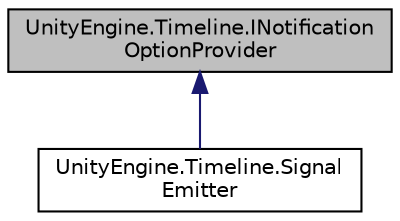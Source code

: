 digraph "UnityEngine.Timeline.INotificationOptionProvider"
{
 // LATEX_PDF_SIZE
  edge [fontname="Helvetica",fontsize="10",labelfontname="Helvetica",labelfontsize="10"];
  node [fontname="Helvetica",fontsize="10",shape=record];
  Node1 [label="UnityEngine.Timeline.INotification\lOptionProvider",height=0.2,width=0.4,color="black", fillcolor="grey75", style="filled", fontcolor="black",tooltip="Implement this interface to change the behaviour of an INotification."];
  Node1 -> Node2 [dir="back",color="midnightblue",fontsize="10",style="solid",fontname="Helvetica"];
  Node2 [label="UnityEngine.Timeline.Signal\lEmitter",height=0.2,width=0.4,color="black", fillcolor="white", style="filled",URL="$class_unity_engine_1_1_timeline_1_1_signal_emitter.html",tooltip="Marker that emits a signal to a SignalReceiver."];
}
